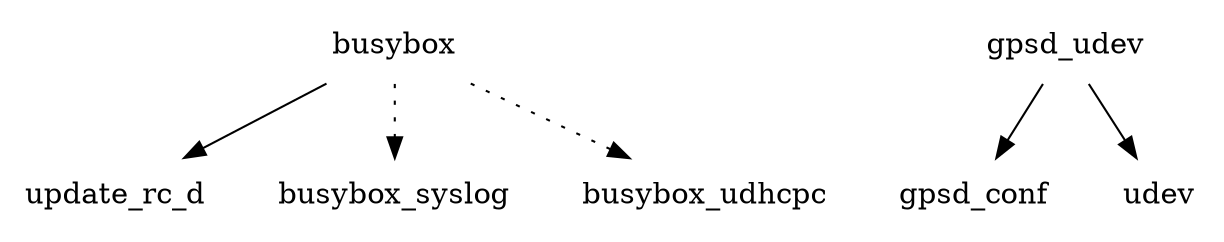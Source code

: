 digraph depends {
    node [shape=plaintext]
busybox -> update_rc_d;
busybox -> busybox_syslog [style=dotted];
busybox -> busybox_udhcpc [style=dotted];
gpsd_udev -> gpsd_conf;
gpsd_udev -> udev;
}
